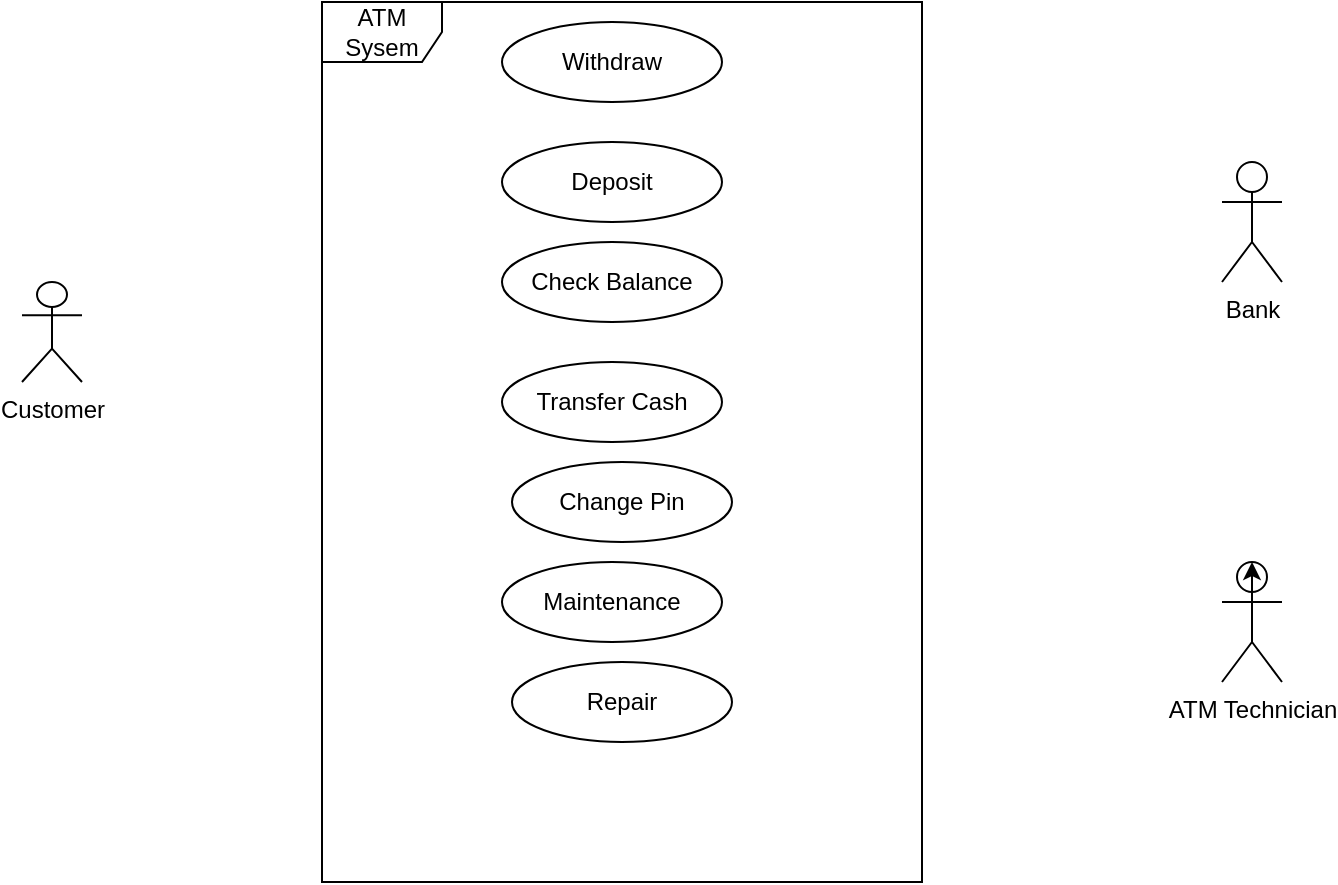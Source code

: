 <mxfile version="17.4.3" type="github">
  <diagram id="Y7vu7sNau7DYmTk2BWZz" name="Page-1">
    <mxGraphModel dx="868" dy="482" grid="1" gridSize="10" guides="1" tooltips="1" connect="1" arrows="1" fold="1" page="1" pageScale="1" pageWidth="850" pageHeight="1100" math="0" shadow="0">
      <root>
        <mxCell id="0" />
        <mxCell id="1" parent="0" />
        <mxCell id="GEZqlaboLZcLWJq_jxGj-1" value="Customer" style="shape=umlActor;verticalLabelPosition=bottom;verticalAlign=top;html=1;" vertex="1" parent="1">
          <mxGeometry x="120" y="170" width="30" height="50" as="geometry" />
        </mxCell>
        <mxCell id="GEZqlaboLZcLWJq_jxGj-2" value="Bank" style="shape=umlActor;verticalLabelPosition=bottom;verticalAlign=top;html=1;" vertex="1" parent="1">
          <mxGeometry x="720" y="110" width="30" height="60" as="geometry" />
        </mxCell>
        <mxCell id="GEZqlaboLZcLWJq_jxGj-3" value="ATM Technician" style="shape=umlActor;verticalLabelPosition=bottom;verticalAlign=top;html=1;" vertex="1" parent="1">
          <mxGeometry x="720" y="310" width="30" height="60" as="geometry" />
        </mxCell>
        <mxCell id="GEZqlaboLZcLWJq_jxGj-4" value="ATM Sysem" style="shape=umlFrame;whiteSpace=wrap;html=1;" vertex="1" parent="1">
          <mxGeometry x="270" y="30" width="300" height="440" as="geometry" />
        </mxCell>
        <mxCell id="GEZqlaboLZcLWJq_jxGj-5" value="Withdraw" style="ellipse;whiteSpace=wrap;html=1;" vertex="1" parent="1">
          <mxGeometry x="360" y="40" width="110" height="40" as="geometry" />
        </mxCell>
        <mxCell id="GEZqlaboLZcLWJq_jxGj-6" value="Deposit" style="ellipse;whiteSpace=wrap;html=1;" vertex="1" parent="1">
          <mxGeometry x="360" y="100" width="110" height="40" as="geometry" />
        </mxCell>
        <mxCell id="GEZqlaboLZcLWJq_jxGj-7" value="Check Balance" style="ellipse;whiteSpace=wrap;html=1;" vertex="1" parent="1">
          <mxGeometry x="360" y="150" width="110" height="40" as="geometry" />
        </mxCell>
        <mxCell id="GEZqlaboLZcLWJq_jxGj-8" value="Transfer Cash" style="ellipse;whiteSpace=wrap;html=1;" vertex="1" parent="1">
          <mxGeometry x="360" y="210" width="110" height="40" as="geometry" />
        </mxCell>
        <mxCell id="GEZqlaboLZcLWJq_jxGj-9" value="Change Pin" style="ellipse;whiteSpace=wrap;html=1;" vertex="1" parent="1">
          <mxGeometry x="365" y="260" width="110" height="40" as="geometry" />
        </mxCell>
        <mxCell id="GEZqlaboLZcLWJq_jxGj-10" value="Maintenance" style="ellipse;whiteSpace=wrap;html=1;" vertex="1" parent="1">
          <mxGeometry x="360" y="310" width="110" height="40" as="geometry" />
        </mxCell>
        <mxCell id="GEZqlaboLZcLWJq_jxGj-11" value="Repair" style="ellipse;whiteSpace=wrap;html=1;" vertex="1" parent="1">
          <mxGeometry x="365" y="360" width="110" height="40" as="geometry" />
        </mxCell>
        <mxCell id="GEZqlaboLZcLWJq_jxGj-12" style="edgeStyle=orthogonalEdgeStyle;rounded=0;orthogonalLoop=1;jettySize=auto;html=1;exitX=0.5;exitY=0.5;exitDx=0;exitDy=0;exitPerimeter=0;entryX=0.5;entryY=0;entryDx=0;entryDy=0;entryPerimeter=0;" edge="1" parent="1" source="GEZqlaboLZcLWJq_jxGj-3" target="GEZqlaboLZcLWJq_jxGj-3">
          <mxGeometry relative="1" as="geometry" />
        </mxCell>
      </root>
    </mxGraphModel>
  </diagram>
</mxfile>
